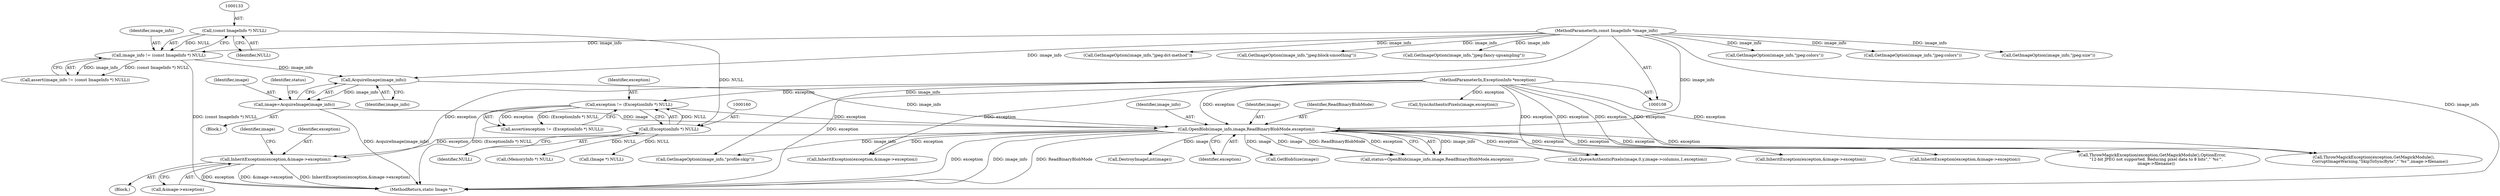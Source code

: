 digraph "0_ImageMagick_1737ac82b335e53376382c07b9a500d73dd2aa11@pointer" {
"1000298" [label="(Call,InheritException(exception,&image->exception))"];
"1000180" [label="(Call,OpenBlob(image_info,image,ReadBinaryBlobMode,exception))"];
"1000176" [label="(Call,AcquireImage(image_info))"];
"1000130" [label="(Call,image_info != (const ImageInfo *) NULL)"];
"1000109" [label="(MethodParameterIn,const ImageInfo *image_info)"];
"1000132" [label="(Call,(const ImageInfo *) NULL)"];
"1000174" [label="(Call,image=AcquireImage(image_info))"];
"1000157" [label="(Call,exception != (ExceptionInfo *) NULL)"];
"1000110" [label="(MethodParameterIn,ExceptionInfo *exception)"];
"1000159" [label="(Call,(ExceptionInfo *) NULL)"];
"1000919" [label="(Call,GetImageOption(image_info,\"jpeg:colors\"))"];
"1000182" [label="(Identifier,image)"];
"1000175" [label="(Identifier,image)"];
"1001441" [label="(Call,QueueAuthenticPixels(image,0,y,image->columns,1,exception))"];
"1001897" [label="(MethodReturn,static Image *)"];
"1000936" [label="(Call,InheritException(exception,&image->exception))"];
"1000177" [label="(Identifier,image_info)"];
"1000681" [label="(Call,GetImageOption(image_info,\"jpeg:colors\"))"];
"1000130" [label="(Call,image_info != (const ImageInfo *) NULL)"];
"1000256" [label="(Block,)"];
"1001098" [label="(Call,InheritException(exception,&image->exception))"];
"1000180" [label="(Call,OpenBlob(image_info,image,ReadBinaryBlobMode,exception))"];
"1000157" [label="(Call,exception != (ExceptionInfo *) NULL)"];
"1000111" [label="(Block,)"];
"1000109" [label="(MethodParameterIn,const ImageInfo *image_info)"];
"1000499" [label="(Call,GetImageOption(image_info,\"jpeg:size\"))"];
"1000733" [label="(Call,GetImageOption(image_info,\"jpeg:dct-method\"))"];
"1000110" [label="(MethodParameterIn,ExceptionInfo *exception)"];
"1000184" [label="(Identifier,exception)"];
"1000161" [label="(Identifier,NULL)"];
"1000156" [label="(Call,assert(exception != (ExceptionInfo *) NULL))"];
"1000298" [label="(Call,InheritException(exception,&image->exception))"];
"1000200" [label="(Call,GetBlobSize(image))"];
"1000299" [label="(Identifier,exception)"];
"1000183" [label="(Identifier,ReadBinaryBlobMode)"];
"1000129" [label="(Call,assert(image_info != (const ImageInfo *) NULL))"];
"1000300" [label="(Call,&image->exception)"];
"1000178" [label="(Call,status=OpenBlob(image_info,image,ReadBinaryBlobMode,exception))"];
"1000131" [label="(Identifier,image_info)"];
"1000159" [label="(Call,(ExceptionInfo *) NULL)"];
"1000706" [label="(Call,GetImageOption(image_info,\"jpeg:block-smoothing\"))"];
"1000659" [label="(Call,ThrowMagickException(exception,GetMagickModule(),OptionError,\n      \"12-bit JPEG not supported. Reducing pixel data to 8 bits\",\"`%s'\",\n      image->filename))"];
"1000241" [label="(Call,(MemoryInfo *) NULL)"];
"1000329" [label="(Call,GetImageOption(image_info,\"profile:skip\"))"];
"1000195" [label="(Call,(Image *) NULL)"];
"1000976" [label="(Call,InheritException(exception,&image->exception))"];
"1000179" [label="(Identifier,status)"];
"1000306" [label="(Identifier,image)"];
"1000176" [label="(Call,AcquireImage(image_info))"];
"1000134" [label="(Identifier,NULL)"];
"1000192" [label="(Call,DestroyImageList(image))"];
"1000174" [label="(Call,image=AcquireImage(image_info))"];
"1000132" [label="(Call,(const ImageInfo *) NULL)"];
"1000815" [label="(Call,GetImageOption(image_info,\"jpeg:fancy-upsampling\"))"];
"1000158" [label="(Identifier,exception)"];
"1001426" [label="(Call,ThrowMagickException(exception,GetMagickModule(),\n          CorruptImageWarning,\"SkipToSyncByte\",\"`%s'\",image->filename))"];
"1000181" [label="(Identifier,image_info)"];
"1001836" [label="(Call,SyncAuthenticPixels(image,exception))"];
"1000298" -> "1000256"  [label="AST: "];
"1000298" -> "1000300"  [label="CFG: "];
"1000299" -> "1000298"  [label="AST: "];
"1000300" -> "1000298"  [label="AST: "];
"1000306" -> "1000298"  [label="CFG: "];
"1000298" -> "1001897"  [label="DDG: InheritException(exception,&image->exception)"];
"1000298" -> "1001897"  [label="DDG: exception"];
"1000298" -> "1001897"  [label="DDG: &image->exception"];
"1000180" -> "1000298"  [label="DDG: exception"];
"1000110" -> "1000298"  [label="DDG: exception"];
"1000180" -> "1000178"  [label="AST: "];
"1000180" -> "1000184"  [label="CFG: "];
"1000181" -> "1000180"  [label="AST: "];
"1000182" -> "1000180"  [label="AST: "];
"1000183" -> "1000180"  [label="AST: "];
"1000184" -> "1000180"  [label="AST: "];
"1000178" -> "1000180"  [label="CFG: "];
"1000180" -> "1001897"  [label="DDG: exception"];
"1000180" -> "1001897"  [label="DDG: image_info"];
"1000180" -> "1001897"  [label="DDG: ReadBinaryBlobMode"];
"1000180" -> "1000178"  [label="DDG: image_info"];
"1000180" -> "1000178"  [label="DDG: image"];
"1000180" -> "1000178"  [label="DDG: ReadBinaryBlobMode"];
"1000180" -> "1000178"  [label="DDG: exception"];
"1000176" -> "1000180"  [label="DDG: image_info"];
"1000109" -> "1000180"  [label="DDG: image_info"];
"1000174" -> "1000180"  [label="DDG: image"];
"1000157" -> "1000180"  [label="DDG: exception"];
"1000110" -> "1000180"  [label="DDG: exception"];
"1000180" -> "1000192"  [label="DDG: image"];
"1000180" -> "1000200"  [label="DDG: image"];
"1000180" -> "1000329"  [label="DDG: image_info"];
"1000180" -> "1000659"  [label="DDG: exception"];
"1000180" -> "1000936"  [label="DDG: exception"];
"1000180" -> "1000976"  [label="DDG: exception"];
"1000180" -> "1001098"  [label="DDG: exception"];
"1000180" -> "1001426"  [label="DDG: exception"];
"1000180" -> "1001441"  [label="DDG: exception"];
"1000176" -> "1000174"  [label="AST: "];
"1000176" -> "1000177"  [label="CFG: "];
"1000177" -> "1000176"  [label="AST: "];
"1000174" -> "1000176"  [label="CFG: "];
"1000176" -> "1000174"  [label="DDG: image_info"];
"1000130" -> "1000176"  [label="DDG: image_info"];
"1000109" -> "1000176"  [label="DDG: image_info"];
"1000130" -> "1000129"  [label="AST: "];
"1000130" -> "1000132"  [label="CFG: "];
"1000131" -> "1000130"  [label="AST: "];
"1000132" -> "1000130"  [label="AST: "];
"1000129" -> "1000130"  [label="CFG: "];
"1000130" -> "1001897"  [label="DDG: (const ImageInfo *) NULL"];
"1000130" -> "1000129"  [label="DDG: image_info"];
"1000130" -> "1000129"  [label="DDG: (const ImageInfo *) NULL"];
"1000109" -> "1000130"  [label="DDG: image_info"];
"1000132" -> "1000130"  [label="DDG: NULL"];
"1000109" -> "1000108"  [label="AST: "];
"1000109" -> "1001897"  [label="DDG: image_info"];
"1000109" -> "1000329"  [label="DDG: image_info"];
"1000109" -> "1000499"  [label="DDG: image_info"];
"1000109" -> "1000681"  [label="DDG: image_info"];
"1000109" -> "1000706"  [label="DDG: image_info"];
"1000109" -> "1000733"  [label="DDG: image_info"];
"1000109" -> "1000815"  [label="DDG: image_info"];
"1000109" -> "1000919"  [label="DDG: image_info"];
"1000132" -> "1000134"  [label="CFG: "];
"1000133" -> "1000132"  [label="AST: "];
"1000134" -> "1000132"  [label="AST: "];
"1000132" -> "1000159"  [label="DDG: NULL"];
"1000174" -> "1000111"  [label="AST: "];
"1000175" -> "1000174"  [label="AST: "];
"1000179" -> "1000174"  [label="CFG: "];
"1000174" -> "1001897"  [label="DDG: AcquireImage(image_info)"];
"1000157" -> "1000156"  [label="AST: "];
"1000157" -> "1000159"  [label="CFG: "];
"1000158" -> "1000157"  [label="AST: "];
"1000159" -> "1000157"  [label="AST: "];
"1000156" -> "1000157"  [label="CFG: "];
"1000157" -> "1001897"  [label="DDG: (ExceptionInfo *) NULL"];
"1000157" -> "1000156"  [label="DDG: exception"];
"1000157" -> "1000156"  [label="DDG: (ExceptionInfo *) NULL"];
"1000110" -> "1000157"  [label="DDG: exception"];
"1000159" -> "1000157"  [label="DDG: NULL"];
"1000110" -> "1000108"  [label="AST: "];
"1000110" -> "1001897"  [label="DDG: exception"];
"1000110" -> "1000659"  [label="DDG: exception"];
"1000110" -> "1000936"  [label="DDG: exception"];
"1000110" -> "1000976"  [label="DDG: exception"];
"1000110" -> "1001098"  [label="DDG: exception"];
"1000110" -> "1001426"  [label="DDG: exception"];
"1000110" -> "1001441"  [label="DDG: exception"];
"1000110" -> "1001836"  [label="DDG: exception"];
"1000159" -> "1000161"  [label="CFG: "];
"1000160" -> "1000159"  [label="AST: "];
"1000161" -> "1000159"  [label="AST: "];
"1000159" -> "1000195"  [label="DDG: NULL"];
"1000159" -> "1000241"  [label="DDG: NULL"];
}
